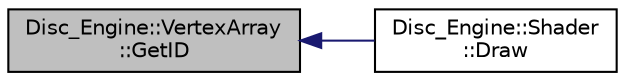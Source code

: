 digraph "Disc_Engine::VertexArray::GetID"
{
  edge [fontname="Helvetica",fontsize="10",labelfontname="Helvetica",labelfontsize="10"];
  node [fontname="Helvetica",fontsize="10",shape=record];
  rankdir="LR";
  Node8 [label="Disc_Engine::VertexArray\l::GetID",height=0.2,width=0.4,color="black", fillcolor="grey75", style="filled", fontcolor="black"];
  Node8 -> Node9 [dir="back",color="midnightblue",fontsize="10",style="solid",fontname="Helvetica"];
  Node9 [label="Disc_Engine::Shader\l::Draw",height=0.2,width=0.4,color="black", fillcolor="white", style="filled",URL="$class_disc___engine_1_1_shader.html#a8325d8ee791234cfb6caa333b5384695"];
}

